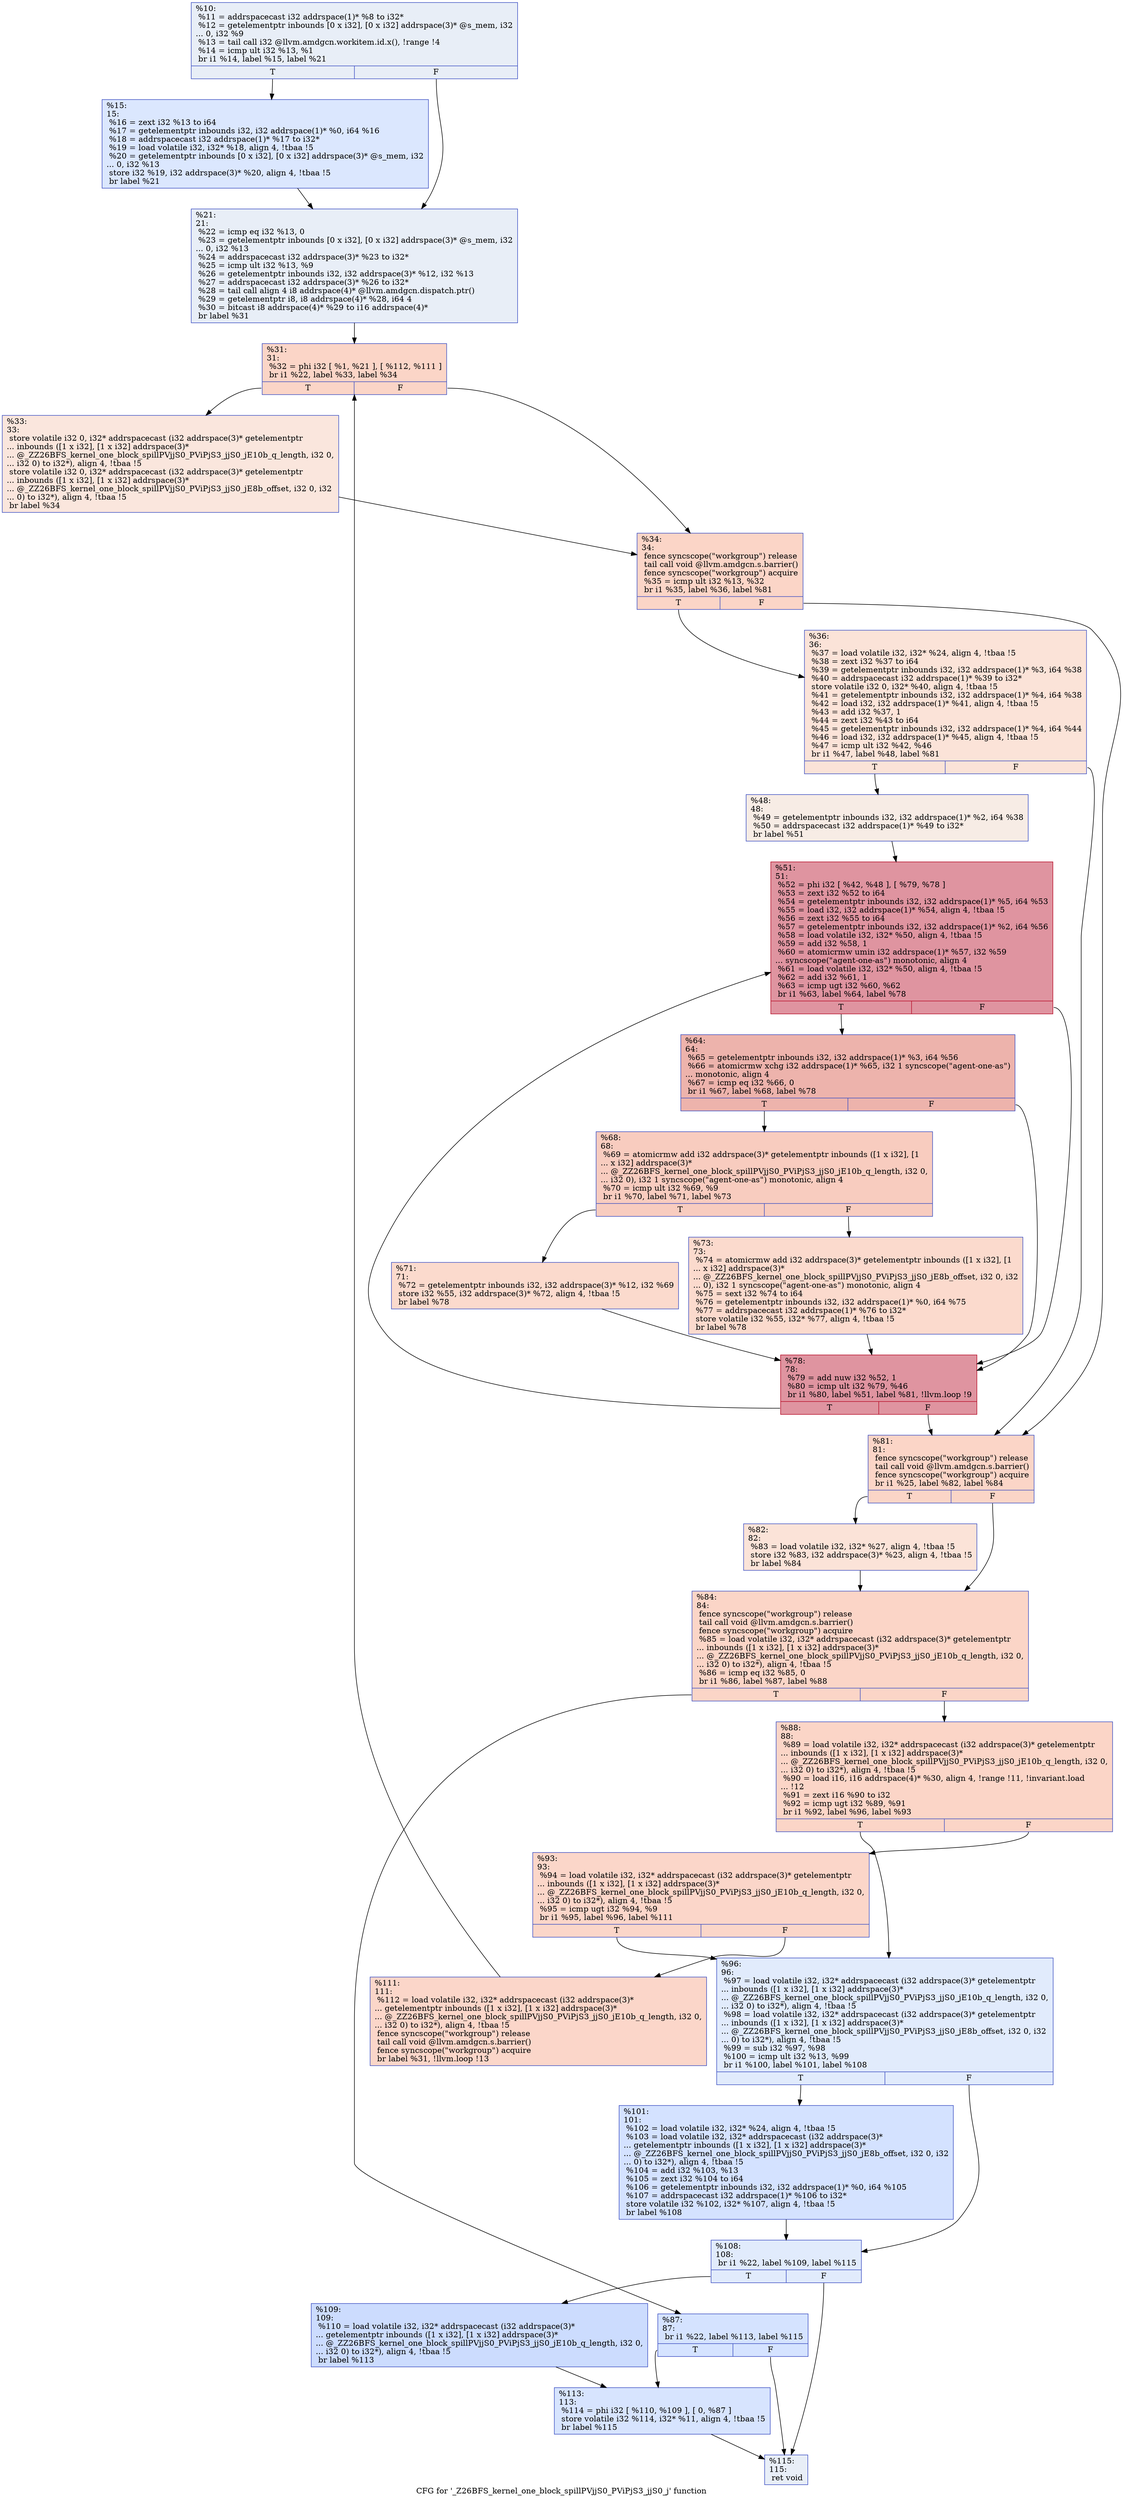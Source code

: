 digraph "CFG for '_Z26BFS_kernel_one_block_spillPVjjS0_PViPjS3_jjS0_j' function" {
	label="CFG for '_Z26BFS_kernel_one_block_spillPVjjS0_PViPjS3_jjS0_j' function";

	Node0x56e3a40 [shape=record,color="#3d50c3ff", style=filled, fillcolor="#cbd8ee70",label="{%10:\l  %11 = addrspacecast i32 addrspace(1)* %8 to i32*\l  %12 = getelementptr inbounds [0 x i32], [0 x i32] addrspace(3)* @s_mem, i32\l... 0, i32 %9\l  %13 = tail call i32 @llvm.amdgcn.workitem.id.x(), !range !4\l  %14 = icmp ult i32 %13, %1\l  br i1 %14, label %15, label %21\l|{<s0>T|<s1>F}}"];
	Node0x56e3a40:s0 -> Node0x56e56c0;
	Node0x56e3a40:s1 -> Node0x56e5750;
	Node0x56e56c0 [shape=record,color="#3d50c3ff", style=filled, fillcolor="#aec9fc70",label="{%15:\l15:                                               \l  %16 = zext i32 %13 to i64\l  %17 = getelementptr inbounds i32, i32 addrspace(1)* %0, i64 %16\l  %18 = addrspacecast i32 addrspace(1)* %17 to i32*\l  %19 = load volatile i32, i32* %18, align 4, !tbaa !5\l  %20 = getelementptr inbounds [0 x i32], [0 x i32] addrspace(3)* @s_mem, i32\l... 0, i32 %13\l  store i32 %19, i32 addrspace(3)* %20, align 4, !tbaa !5\l  br label %21\l}"];
	Node0x56e56c0 -> Node0x56e5750;
	Node0x56e5750 [shape=record,color="#3d50c3ff", style=filled, fillcolor="#cbd8ee70",label="{%21:\l21:                                               \l  %22 = icmp eq i32 %13, 0\l  %23 = getelementptr inbounds [0 x i32], [0 x i32] addrspace(3)* @s_mem, i32\l... 0, i32 %13\l  %24 = addrspacecast i32 addrspace(3)* %23 to i32*\l  %25 = icmp ult i32 %13, %9\l  %26 = getelementptr inbounds i32, i32 addrspace(3)* %12, i32 %13\l  %27 = addrspacecast i32 addrspace(3)* %26 to i32*\l  %28 = tail call align 4 i8 addrspace(4)* @llvm.amdgcn.dispatch.ptr()\l  %29 = getelementptr i8, i8 addrspace(4)* %28, i64 4\l  %30 = bitcast i8 addrspace(4)* %29 to i16 addrspace(4)*\l  br label %31\l}"];
	Node0x56e5750 -> Node0x56e6a40;
	Node0x56e6a40 [shape=record,color="#3d50c3ff", style=filled, fillcolor="#f5a08170",label="{%31:\l31:                                               \l  %32 = phi i32 [ %1, %21 ], [ %112, %111 ]\l  br i1 %22, label %33, label %34\l|{<s0>T|<s1>F}}"];
	Node0x56e6a40:s0 -> Node0x56e5900;
	Node0x56e6a40:s1 -> Node0x56e5990;
	Node0x56e5900 [shape=record,color="#3d50c3ff", style=filled, fillcolor="#f3c7b170",label="{%33:\l33:                                               \l  store volatile i32 0, i32* addrspacecast (i32 addrspace(3)* getelementptr\l... inbounds ([1 x i32], [1 x i32] addrspace(3)*\l... @_ZZ26BFS_kernel_one_block_spillPVjjS0_PViPjS3_jjS0_jE10b_q_length, i32 0,\l... i32 0) to i32*), align 4, !tbaa !5\l  store volatile i32 0, i32* addrspacecast (i32 addrspace(3)* getelementptr\l... inbounds ([1 x i32], [1 x i32] addrspace(3)*\l... @_ZZ26BFS_kernel_one_block_spillPVjjS0_PViPjS3_jjS0_jE8b_offset, i32 0, i32\l... 0) to i32*), align 4, !tbaa !5\l  br label %34\l}"];
	Node0x56e5900 -> Node0x56e5990;
	Node0x56e5990 [shape=record,color="#3d50c3ff", style=filled, fillcolor="#f5a08170",label="{%34:\l34:                                               \l  fence syncscope(\"workgroup\") release\l  tail call void @llvm.amdgcn.s.barrier()\l  fence syncscope(\"workgroup\") acquire\l  %35 = icmp ult i32 %13, %32\l  br i1 %35, label %36, label %81\l|{<s0>T|<s1>F}}"];
	Node0x56e5990:s0 -> Node0x56e78a0;
	Node0x56e5990:s1 -> Node0x56e7930;
	Node0x56e78a0 [shape=record,color="#3d50c3ff", style=filled, fillcolor="#f6bfa670",label="{%36:\l36:                                               \l  %37 = load volatile i32, i32* %24, align 4, !tbaa !5\l  %38 = zext i32 %37 to i64\l  %39 = getelementptr inbounds i32, i32 addrspace(1)* %3, i64 %38\l  %40 = addrspacecast i32 addrspace(1)* %39 to i32*\l  store volatile i32 0, i32* %40, align 4, !tbaa !5\l  %41 = getelementptr inbounds i32, i32 addrspace(1)* %4, i64 %38\l  %42 = load i32, i32 addrspace(1)* %41, align 4, !tbaa !5\l  %43 = add i32 %37, 1\l  %44 = zext i32 %43 to i64\l  %45 = getelementptr inbounds i32, i32 addrspace(1)* %4, i64 %44\l  %46 = load i32, i32 addrspace(1)* %45, align 4, !tbaa !5\l  %47 = icmp ult i32 %42, %46\l  br i1 %47, label %48, label %81\l|{<s0>T|<s1>F}}"];
	Node0x56e78a0:s0 -> Node0x56e80d0;
	Node0x56e78a0:s1 -> Node0x56e7930;
	Node0x56e80d0 [shape=record,color="#3d50c3ff", style=filled, fillcolor="#ecd3c570",label="{%48:\l48:                                               \l  %49 = getelementptr inbounds i32, i32 addrspace(1)* %2, i64 %38\l  %50 = addrspacecast i32 addrspace(1)* %49 to i32*\l  br label %51\l}"];
	Node0x56e80d0 -> Node0x56e82e0;
	Node0x56e82e0 [shape=record,color="#b70d28ff", style=filled, fillcolor="#b70d2870",label="{%51:\l51:                                               \l  %52 = phi i32 [ %42, %48 ], [ %79, %78 ]\l  %53 = zext i32 %52 to i64\l  %54 = getelementptr inbounds i32, i32 addrspace(1)* %5, i64 %53\l  %55 = load i32, i32 addrspace(1)* %54, align 4, !tbaa !5\l  %56 = zext i32 %55 to i64\l  %57 = getelementptr inbounds i32, i32 addrspace(1)* %2, i64 %56\l  %58 = load volatile i32, i32* %50, align 4, !tbaa !5\l  %59 = add i32 %58, 1\l  %60 = atomicrmw umin i32 addrspace(1)* %57, i32 %59\l... syncscope(\"agent-one-as\") monotonic, align 4\l  %61 = load volatile i32, i32* %50, align 4, !tbaa !5\l  %62 = add i32 %61, 1\l  %63 = icmp ugt i32 %60, %62\l  br i1 %63, label %64, label %78\l|{<s0>T|<s1>F}}"];
	Node0x56e82e0:s0 -> Node0x56e8aa0;
	Node0x56e82e0:s1 -> Node0x56e83a0;
	Node0x56e8aa0 [shape=record,color="#3d50c3ff", style=filled, fillcolor="#d6524470",label="{%64:\l64:                                               \l  %65 = getelementptr inbounds i32, i32 addrspace(1)* %3, i64 %56\l  %66 = atomicrmw xchg i32 addrspace(1)* %65, i32 1 syncscope(\"agent-one-as\")\l... monotonic, align 4\l  %67 = icmp eq i32 %66, 0\l  br i1 %67, label %68, label %78\l|{<s0>T|<s1>F}}"];
	Node0x56e8aa0:s0 -> Node0x56e6e70;
	Node0x56e8aa0:s1 -> Node0x56e83a0;
	Node0x56e6e70 [shape=record,color="#3d50c3ff", style=filled, fillcolor="#f08b6e70",label="{%68:\l68:                                               \l  %69 = atomicrmw add i32 addrspace(3)* getelementptr inbounds ([1 x i32], [1\l... x i32] addrspace(3)*\l... @_ZZ26BFS_kernel_one_block_spillPVjjS0_PViPjS3_jjS0_jE10b_q_length, i32 0,\l... i32 0), i32 1 syncscope(\"agent-one-as\") monotonic, align 4\l  %70 = icmp ult i32 %69, %9\l  br i1 %70, label %71, label %73\l|{<s0>T|<s1>F}}"];
	Node0x56e6e70:s0 -> Node0x56e92a0;
	Node0x56e6e70:s1 -> Node0x56e92f0;
	Node0x56e92a0 [shape=record,color="#3d50c3ff", style=filled, fillcolor="#f7ac8e70",label="{%71:\l71:                                               \l  %72 = getelementptr inbounds i32, i32 addrspace(3)* %12, i32 %69\l  store i32 %55, i32 addrspace(3)* %72, align 4, !tbaa !5\l  br label %78\l}"];
	Node0x56e92a0 -> Node0x56e83a0;
	Node0x56e92f0 [shape=record,color="#3d50c3ff", style=filled, fillcolor="#f7ac8e70",label="{%73:\l73:                                               \l  %74 = atomicrmw add i32 addrspace(3)* getelementptr inbounds ([1 x i32], [1\l... x i32] addrspace(3)*\l... @_ZZ26BFS_kernel_one_block_spillPVjjS0_PViPjS3_jjS0_jE8b_offset, i32 0, i32\l... 0), i32 1 syncscope(\"agent-one-as\") monotonic, align 4\l  %75 = sext i32 %74 to i64\l  %76 = getelementptr inbounds i32, i32 addrspace(1)* %0, i64 %75\l  %77 = addrspacecast i32 addrspace(1)* %76 to i32*\l  store volatile i32 %55, i32* %77, align 4, !tbaa !5\l  br label %78\l}"];
	Node0x56e92f0 -> Node0x56e83a0;
	Node0x56e83a0 [shape=record,color="#b70d28ff", style=filled, fillcolor="#b70d2870",label="{%78:\l78:                                               \l  %79 = add nuw i32 %52, 1\l  %80 = icmp ult i32 %79, %46\l  br i1 %80, label %51, label %81, !llvm.loop !9\l|{<s0>T|<s1>F}}"];
	Node0x56e83a0:s0 -> Node0x56e82e0;
	Node0x56e83a0:s1 -> Node0x56e7930;
	Node0x56e7930 [shape=record,color="#3d50c3ff", style=filled, fillcolor="#f5a08170",label="{%81:\l81:                                               \l  fence syncscope(\"workgroup\") release\l  tail call void @llvm.amdgcn.s.barrier()\l  fence syncscope(\"workgroup\") acquire\l  br i1 %25, label %82, label %84\l|{<s0>T|<s1>F}}"];
	Node0x56e7930:s0 -> Node0x56e9c50;
	Node0x56e7930:s1 -> Node0x56e9ca0;
	Node0x56e9c50 [shape=record,color="#3d50c3ff", style=filled, fillcolor="#f6bfa670",label="{%82:\l82:                                               \l  %83 = load volatile i32, i32* %27, align 4, !tbaa !5\l  store i32 %83, i32 addrspace(3)* %23, align 4, !tbaa !5\l  br label %84\l}"];
	Node0x56e9c50 -> Node0x56e9ca0;
	Node0x56e9ca0 [shape=record,color="#3d50c3ff", style=filled, fillcolor="#f5a08170",label="{%84:\l84:                                               \l  fence syncscope(\"workgroup\") release\l  tail call void @llvm.amdgcn.s.barrier()\l  fence syncscope(\"workgroup\") acquire\l  %85 = load volatile i32, i32* addrspacecast (i32 addrspace(3)* getelementptr\l... inbounds ([1 x i32], [1 x i32] addrspace(3)*\l... @_ZZ26BFS_kernel_one_block_spillPVjjS0_PViPjS3_jjS0_jE10b_q_length, i32 0,\l... i32 0) to i32*), align 4, !tbaa !5\l  %86 = icmp eq i32 %85, 0\l  br i1 %86, label %87, label %88\l|{<s0>T|<s1>F}}"];
	Node0x56e9ca0:s0 -> Node0x56ea180;
	Node0x56e9ca0:s1 -> Node0x56ea1d0;
	Node0x56ea180 [shape=record,color="#3d50c3ff", style=filled, fillcolor="#a1c0ff70",label="{%87:\l87:                                               \l  br i1 %22, label %113, label %115\l|{<s0>T|<s1>F}}"];
	Node0x56ea180:s0 -> Node0x56ea2d0;
	Node0x56ea180:s1 -> Node0x56ea320;
	Node0x56ea1d0 [shape=record,color="#3d50c3ff", style=filled, fillcolor="#f5a08170",label="{%88:\l88:                                               \l  %89 = load volatile i32, i32* addrspacecast (i32 addrspace(3)* getelementptr\l... inbounds ([1 x i32], [1 x i32] addrspace(3)*\l... @_ZZ26BFS_kernel_one_block_spillPVjjS0_PViPjS3_jjS0_jE10b_q_length, i32 0,\l... i32 0) to i32*), align 4, !tbaa !5\l  %90 = load i16, i16 addrspace(4)* %30, align 4, !range !11, !invariant.load\l... !12\l  %91 = zext i16 %90 to i32\l  %92 = icmp ugt i32 %89, %91\l  br i1 %92, label %96, label %93\l|{<s0>T|<s1>F}}"];
	Node0x56ea1d0:s0 -> Node0x56ea8c0;
	Node0x56ea1d0:s1 -> Node0x56ea950;
	Node0x56ea950 [shape=record,color="#3d50c3ff", style=filled, fillcolor="#f6a38570",label="{%93:\l93:                                               \l  %94 = load volatile i32, i32* addrspacecast (i32 addrspace(3)* getelementptr\l... inbounds ([1 x i32], [1 x i32] addrspace(3)*\l... @_ZZ26BFS_kernel_one_block_spillPVjjS0_PViPjS3_jjS0_jE10b_q_length, i32 0,\l... i32 0) to i32*), align 4, !tbaa !5\l  %95 = icmp ugt i32 %94, %9\l  br i1 %95, label %96, label %111\l|{<s0>T|<s1>F}}"];
	Node0x56ea950:s0 -> Node0x56ea8c0;
	Node0x56ea950:s1 -> Node0x56e6b70;
	Node0x56ea8c0 [shape=record,color="#3d50c3ff", style=filled, fillcolor="#bbd1f870",label="{%96:\l96:                                               \l  %97 = load volatile i32, i32* addrspacecast (i32 addrspace(3)* getelementptr\l... inbounds ([1 x i32], [1 x i32] addrspace(3)*\l... @_ZZ26BFS_kernel_one_block_spillPVjjS0_PViPjS3_jjS0_jE10b_q_length, i32 0,\l... i32 0) to i32*), align 4, !tbaa !5\l  %98 = load volatile i32, i32* addrspacecast (i32 addrspace(3)* getelementptr\l... inbounds ([1 x i32], [1 x i32] addrspace(3)*\l... @_ZZ26BFS_kernel_one_block_spillPVjjS0_PViPjS3_jjS0_jE8b_offset, i32 0, i32\l... 0) to i32*), align 4, !tbaa !5\l  %99 = sub i32 %97, %98\l  %100 = icmp ult i32 %13, %99\l  br i1 %100, label %101, label %108\l|{<s0>T|<s1>F}}"];
	Node0x56ea8c0:s0 -> Node0x56eae40;
	Node0x56ea8c0:s1 -> Node0x56eae90;
	Node0x56eae40 [shape=record,color="#3d50c3ff", style=filled, fillcolor="#9ebeff70",label="{%101:\l101:                                              \l  %102 = load volatile i32, i32* %24, align 4, !tbaa !5\l  %103 = load volatile i32, i32* addrspacecast (i32 addrspace(3)*\l... getelementptr inbounds ([1 x i32], [1 x i32] addrspace(3)*\l... @_ZZ26BFS_kernel_one_block_spillPVjjS0_PViPjS3_jjS0_jE8b_offset, i32 0, i32\l... 0) to i32*), align 4, !tbaa !5\l  %104 = add i32 %103, %13\l  %105 = zext i32 %104 to i64\l  %106 = getelementptr inbounds i32, i32 addrspace(1)* %0, i64 %105\l  %107 = addrspacecast i32 addrspace(1)* %106 to i32*\l  store volatile i32 %102, i32* %107, align 4, !tbaa !5\l  br label %108\l}"];
	Node0x56eae40 -> Node0x56eae90;
	Node0x56eae90 [shape=record,color="#3d50c3ff", style=filled, fillcolor="#bbd1f870",label="{%108:\l108:                                              \l  br i1 %22, label %109, label %115\l|{<s0>T|<s1>F}}"];
	Node0x56eae90:s0 -> Node0x56eb380;
	Node0x56eae90:s1 -> Node0x56ea320;
	Node0x56eb380 [shape=record,color="#3d50c3ff", style=filled, fillcolor="#8caffe70",label="{%109:\l109:                                              \l  %110 = load volatile i32, i32* addrspacecast (i32 addrspace(3)*\l... getelementptr inbounds ([1 x i32], [1 x i32] addrspace(3)*\l... @_ZZ26BFS_kernel_one_block_spillPVjjS0_PViPjS3_jjS0_jE10b_q_length, i32 0,\l... i32 0) to i32*), align 4, !tbaa !5\l  br label %113\l}"];
	Node0x56eb380 -> Node0x56ea2d0;
	Node0x56e6b70 [shape=record,color="#3d50c3ff", style=filled, fillcolor="#f6a38570",label="{%111:\l111:                                              \l  %112 = load volatile i32, i32* addrspacecast (i32 addrspace(3)*\l... getelementptr inbounds ([1 x i32], [1 x i32] addrspace(3)*\l... @_ZZ26BFS_kernel_one_block_spillPVjjS0_PViPjS3_jjS0_jE10b_q_length, i32 0,\l... i32 0) to i32*), align 4, !tbaa !5\l  fence syncscope(\"workgroup\") release\l  tail call void @llvm.amdgcn.s.barrier()\l  fence syncscope(\"workgroup\") acquire\l  br label %31, !llvm.loop !13\l}"];
	Node0x56e6b70 -> Node0x56e6a40;
	Node0x56ea2d0 [shape=record,color="#3d50c3ff", style=filled, fillcolor="#a5c3fe70",label="{%113:\l113:                                              \l  %114 = phi i32 [ %110, %109 ], [ 0, %87 ]\l  store volatile i32 %114, i32* %11, align 4, !tbaa !5\l  br label %115\l}"];
	Node0x56ea2d0 -> Node0x56ea320;
	Node0x56ea320 [shape=record,color="#3d50c3ff", style=filled, fillcolor="#cbd8ee70",label="{%115:\l115:                                              \l  ret void\l}"];
}
